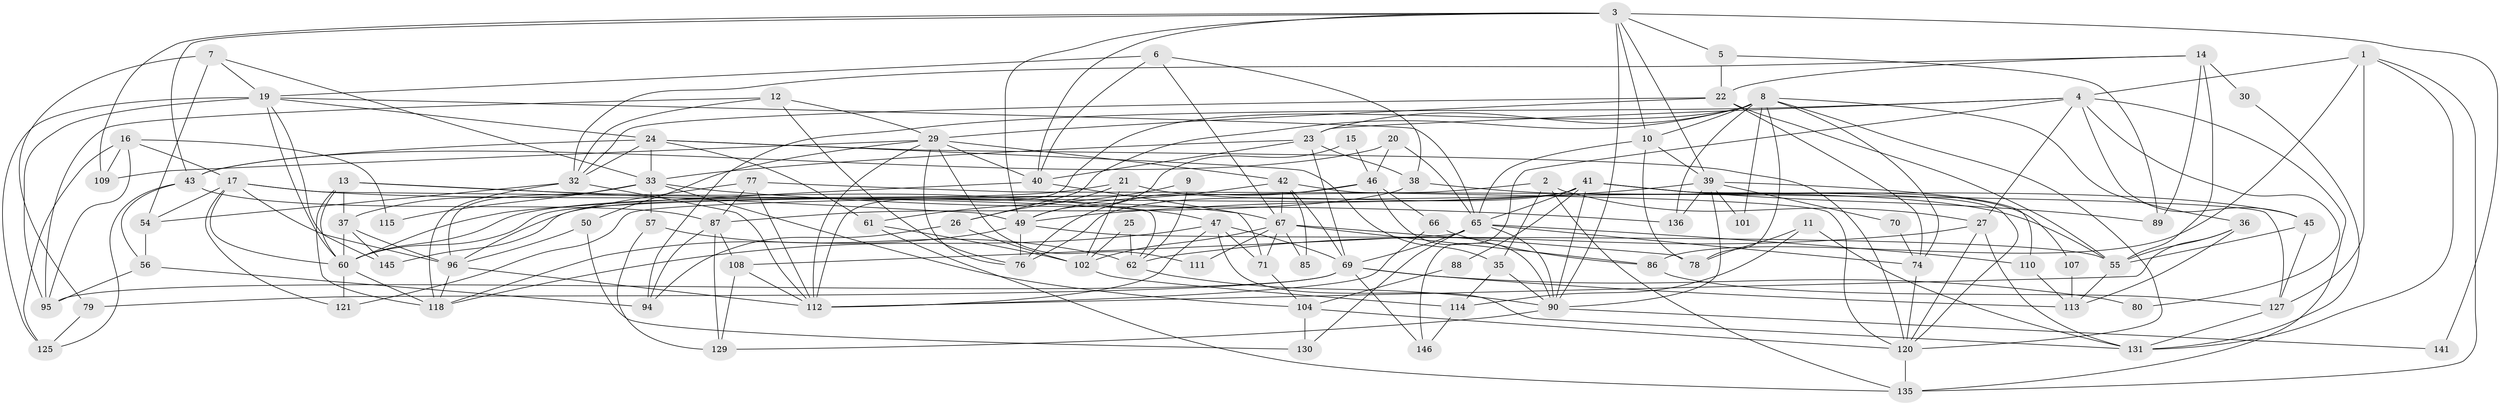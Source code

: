 // Generated by graph-tools (version 1.1) at 2025/52/02/27/25 19:52:07]
// undirected, 97 vertices, 238 edges
graph export_dot {
graph [start="1"]
  node [color=gray90,style=filled];
  1 [super="+72"];
  2;
  3 [super="+64"];
  4 [super="+34"];
  5;
  6 [super="+59"];
  7 [super="+18"];
  8 [super="+28"];
  9;
  10 [super="+83"];
  11;
  12 [super="+124"];
  13 [super="+58"];
  14 [super="+31"];
  15;
  16 [super="+52"];
  17 [super="+142"];
  19 [super="+44"];
  20;
  21;
  22 [super="+119"];
  23 [super="+93"];
  24 [super="+100"];
  25;
  26 [super="+84"];
  27 [super="+82"];
  29 [super="+51"];
  30;
  32 [super="+53"];
  33 [super="+143"];
  35 [super="+122"];
  36;
  37 [super="+133"];
  38;
  39 [super="+91"];
  40 [super="+98"];
  41 [super="+48"];
  42 [super="+116"];
  43 [super="+68"];
  45;
  46 [super="+99"];
  47 [super="+147"];
  49 [super="+144"];
  50 [super="+63"];
  54 [super="+75"];
  55 [super="+73"];
  56;
  57;
  60 [super="+140"];
  61;
  62 [super="+138"];
  65 [super="+81"];
  66;
  67 [super="+103"];
  69 [super="+128"];
  70;
  71;
  74;
  76 [super="+117"];
  77 [super="+97"];
  78 [super="+137"];
  79;
  80;
  85;
  86;
  87 [super="+105"];
  88;
  89;
  90 [super="+92"];
  94 [super="+106"];
  95 [super="+126"];
  96;
  101;
  102;
  104 [super="+139"];
  107;
  108;
  109;
  110;
  111;
  112 [super="+123"];
  113;
  114;
  115;
  118 [super="+134"];
  120 [super="+148"];
  121;
  125;
  127;
  129;
  130;
  131 [super="+132"];
  135;
  136;
  141;
  145;
  146;
  1 -- 135;
  1 -- 127;
  1 -- 131;
  1 -- 4;
  1 -- 86;
  2 -- 121;
  2 -- 135;
  2 -- 27;
  2 -- 35;
  3 -- 5;
  3 -- 40;
  3 -- 49;
  3 -- 90;
  3 -- 141;
  3 -- 39;
  3 -- 10;
  3 -- 43;
  3 -- 109;
  4 -- 23;
  4 -- 146;
  4 -- 80;
  4 -- 135;
  4 -- 27;
  4 -- 45;
  4 -- 94;
  5 -- 89;
  5 -- 22;
  6 -- 40;
  6 -- 67;
  6 -- 38;
  6 -- 19;
  7 -- 79 [weight=2];
  7 -- 33;
  7 -- 54;
  7 -- 19 [weight=2];
  8 -- 23;
  8 -- 36;
  8 -- 74;
  8 -- 101;
  8 -- 10;
  8 -- 136;
  8 -- 112;
  8 -- 26;
  8 -- 120;
  8 -- 78;
  9 -- 62;
  9 -- 61;
  10 -- 65;
  10 -- 39;
  10 -- 78;
  11 -- 131;
  11 -- 114;
  11 -- 78;
  12 -- 95;
  12 -- 32;
  12 -- 29;
  12 -- 76;
  13 -- 47;
  13 -- 60;
  13 -- 49;
  13 -- 37 [weight=2];
  13 -- 118;
  14 -- 22;
  14 -- 30;
  14 -- 89;
  14 -- 55 [weight=2];
  14 -- 32;
  15 -- 46;
  15 -- 49;
  16 -- 125;
  16 -- 17;
  16 -- 109;
  16 -- 115;
  16 -- 95;
  17 -- 96;
  17 -- 67;
  17 -- 121;
  17 -- 60;
  17 -- 62;
  17 -- 54;
  19 -- 65;
  19 -- 125;
  19 -- 145;
  19 -- 95;
  19 -- 24;
  19 -- 60;
  20 -- 43;
  20 -- 65;
  20 -- 46;
  21 -- 60;
  21 -- 102;
  21 -- 26;
  21 -- 55;
  22 -- 29;
  22 -- 32;
  22 -- 55;
  22 -- 74;
  23 -- 69;
  23 -- 33 [weight=2];
  23 -- 40;
  23 -- 38;
  24 -- 33;
  24 -- 120;
  24 -- 32;
  24 -- 35;
  24 -- 43;
  24 -- 61;
  25 -- 62;
  25 -- 102;
  26 -- 94;
  26 -- 102;
  27 -- 120;
  27 -- 131;
  27 -- 62;
  29 -- 112;
  29 -- 109;
  29 -- 76;
  29 -- 111;
  29 -- 40;
  29 -- 50;
  29 -- 42;
  30 -- 131;
  32 -- 118;
  32 -- 112;
  32 -- 54;
  33 -- 57;
  33 -- 104;
  33 -- 115;
  33 -- 96;
  33 -- 37;
  33 -- 136;
  35 -- 114;
  35 -- 90;
  36 -- 113;
  36 -- 112;
  36 -- 55;
  37 -- 145;
  37 -- 96;
  37 -- 60;
  38 -- 45;
  38 -- 87;
  39 -- 136;
  39 -- 49;
  39 -- 90;
  39 -- 70;
  39 -- 101;
  39 -- 110;
  40 -- 71;
  40 -- 60;
  41 -- 120;
  41 -- 89;
  41 -- 107;
  41 -- 145;
  41 -- 88;
  41 -- 90;
  41 -- 65;
  41 -- 76;
  42 -- 85;
  42 -- 120;
  42 -- 69;
  42 -- 49;
  42 -- 67;
  43 -- 125;
  43 -- 56;
  43 -- 87;
  45 -- 127;
  45 -- 55;
  46 -- 76;
  46 -- 66;
  46 -- 60;
  46 -- 90;
  47 -- 69;
  47 -- 112;
  47 -- 71;
  47 -- 131;
  47 -- 118;
  49 -- 55;
  49 -- 118;
  49 -- 76;
  50 -- 96;
  50 -- 130;
  54 -- 56;
  55 -- 113;
  56 -- 94;
  56 -- 95 [weight=2];
  57 -- 129;
  57 -- 62;
  60 -- 118;
  60 -- 121;
  61 -- 102;
  61 -- 135;
  62 -- 90;
  65 -- 74;
  65 -- 108;
  65 -- 110;
  65 -- 130;
  65 -- 69;
  65 -- 90;
  66 -- 86;
  66 -- 112;
  67 -- 71;
  67 -- 86;
  67 -- 85;
  67 -- 102;
  67 -- 111;
  67 -- 78;
  69 -- 113;
  69 -- 79;
  69 -- 80;
  69 -- 95;
  69 -- 146;
  70 -- 74;
  71 -- 104;
  74 -- 120;
  77 -- 112;
  77 -- 96;
  77 -- 127;
  77 -- 87;
  79 -- 125;
  86 -- 127;
  87 -- 129;
  87 -- 108;
  87 -- 94;
  88 -- 104;
  90 -- 129;
  90 -- 141;
  96 -- 112;
  96 -- 118;
  102 -- 114;
  104 -- 120;
  104 -- 130;
  107 -- 113;
  108 -- 129;
  108 -- 112;
  110 -- 113;
  114 -- 146;
  120 -- 135;
  127 -- 131;
}
